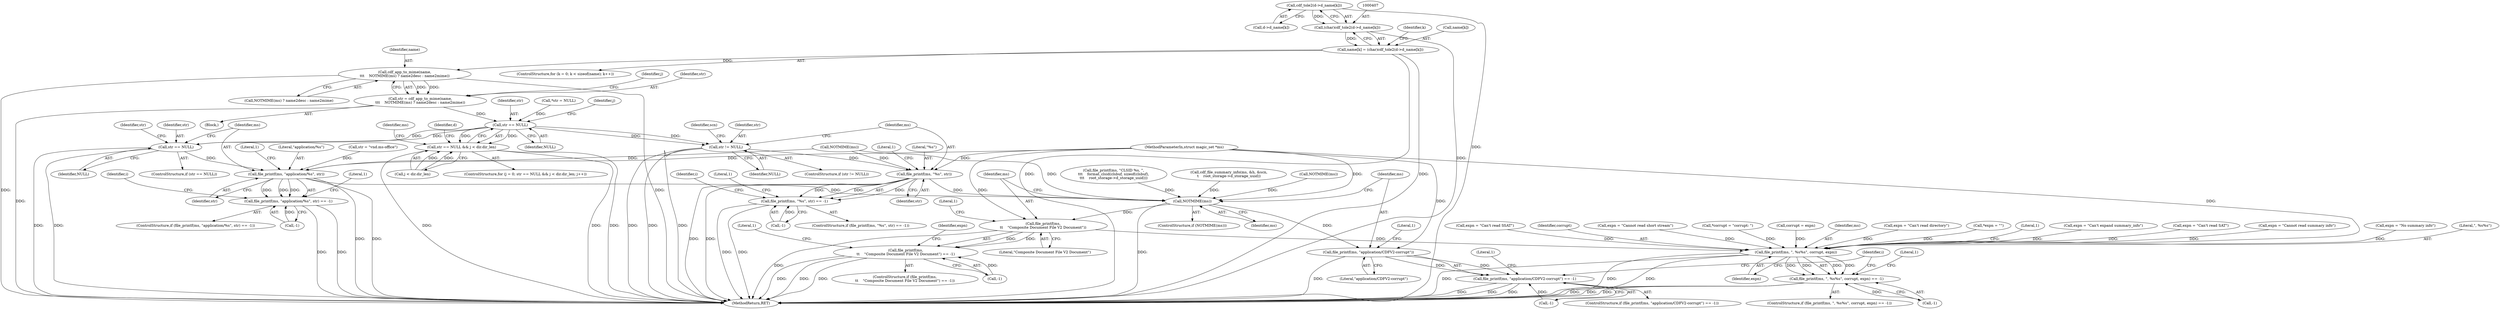 digraph "0_file_6d209c1c489457397a5763bca4b28e43aac90391_2@pointer" {
"1000408" [label="(Call,cdf_tole2(d->d_name[k]))"];
"1000406" [label="(Call,(char)cdf_tole2(d->d_name[k]))"];
"1000402" [label="(Call,name[k] = (char)cdf_tole2(d->d_name[k]))"];
"1000416" [label="(Call,cdf_app_to_mime(name,\n\t\t\t    NOTMIME(ms) ? name2desc : name2mime))"];
"1000414" [label="(Call,str = cdf_app_to_mime(name,\n\t\t\t    NOTMIME(ms) ? name2desc : name2mime))"];
"1000373" [label="(Call,str == NULL)"];
"1000372" [label="(Call,str == NULL && j < dir.dir_len)"];
"1000428" [label="(Call,str != NULL)"];
"1000434" [label="(Call,file_printf(ms, \"%s\", str))"];
"1000433" [label="(Call,file_printf(ms, \"%s\", str) == -1)"];
"1000501" [label="(Call,NOTMIME(ms))"];
"1000506" [label="(Call,file_printf(ms,\n\t\t    \"Composite Document File V2 Document\"))"];
"1000505" [label="(Call,file_printf(ms,\n\t\t    \"Composite Document File V2 Document\") == -1)"];
"1000519" [label="(Call,file_printf(ms, \", %s%s\", corrupt, expn))"];
"1000518" [label="(Call,file_printf(ms, \", %s%s\", corrupt, expn) == -1)"];
"1000533" [label="(Call,file_printf(ms, \"application/CDFV2-corrupt\"))"];
"1000532" [label="(Call,file_printf(ms, \"application/CDFV2-corrupt\") == -1)"];
"1000449" [label="(Call,str == NULL)"];
"1000457" [label="(Call,file_printf(ms, \"application/%s\", str))"];
"1000456" [label="(Call,file_printf(ms, \"application/%s\", str) == -1)"];
"1000516" [label="(Identifier,expn)"];
"1000401" [label="(Identifier,k)"];
"1000506" [label="(Call,file_printf(ms,\n\t\t    \"Composite Document File V2 Document\"))"];
"1000425" [label="(Identifier,ms)"];
"1000430" [label="(Identifier,NULL)"];
"1000173" [label="(Call,expn = \"Can't read SAT\")"];
"1000504" [label="(ControlStructure,if (file_printf(ms,\n\t\t    \"Composite Document File V2 Document\") == -1))"];
"1000329" [label="(Call,expn = \"Cannot read summary info\")"];
"1000444" [label="(Identifier,i)"];
"1000456" [label="(Call,file_printf(ms, \"application/%s\", str) == -1)"];
"1000279" [label="(Call,file_printf(ms, \"CLSID %s, \",\n\t\t\t    format_clsid(clsbuf, sizeof(clsbuf),\n\t\t\t    root_storage->d_storage_uuid)))"];
"1000534" [label="(Identifier,ms)"];
"1000507" [label="(Identifier,ms)"];
"1000467" [label="(Identifier,i)"];
"1000428" [label="(Call,str != NULL)"];
"1000528" [label="(Literal,1)"];
"1000433" [label="(Call,file_printf(ms, \"%s\", str) == -1)"];
"1000324" [label="(Call,expn = \"No summary info\")"];
"1000402" [label="(Call,name[k] = (char)cdf_tole2(d->d_name[k]))"];
"1000377" [label="(Identifier,j)"];
"1000374" [label="(Identifier,str)"];
"1000376" [label="(Call,j < dir.dir_len)"];
"1000536" [label="(Call,-1)"];
"1000451" [label="(Identifier,NULL)"];
"1000535" [label="(Literal,\"application/CDFV2-corrupt\")"];
"1000406" [label="(Call,(char)cdf_tole2(d->d_name[k]))"];
"1000373" [label="(Call,str == NULL)"];
"1000385" [label="(Identifier,d)"];
"1000432" [label="(ControlStructure,if (file_printf(ms, \"%s\", str) == -1))"];
"1000448" [label="(ControlStructure,if (str == NULL))"];
"1000450" [label="(Identifier,str)"];
"1000519" [label="(Call,file_printf(ms, \", %s%s\", corrupt, expn))"];
"1000523" [label="(Identifier,expn)"];
"1000517" [label="(ControlStructure,if (file_printf(ms, \", %s%s\", corrupt, expn) == -1))"];
"1000540" [label="(Literal,1)"];
"1000510" [label="(Literal,1)"];
"1000531" [label="(ControlStructure,if (file_printf(ms, \"application/CDFV2-corrupt\") == -1))"];
"1000461" [label="(Call,-1)"];
"1000417" [label="(Identifier,name)"];
"1000418" [label="(Call,NOTMIME(ms) ? name2desc : name2mime)"];
"1000382" [label="(Identifier,j)"];
"1000513" [label="(Literal,1)"];
"1000459" [label="(Literal,\"application/%s\")"];
"1000427" [label="(ControlStructure,if (str != NULL))"];
"1000449" [label="(Call,str == NULL)"];
"1000521" [label="(Literal,\", %s%s\")"];
"1000415" [label="(Identifier,str)"];
"1000457" [label="(Call,file_printf(ms, \"application/%s\", str))"];
"1000452" [label="(Call,str = \"vnd.ms-office\")"];
"1000502" [label="(Identifier,ms)"];
"1000508" [label="(Literal,\"Composite Document File V2 Document\")"];
"1000453" [label="(Identifier,str)"];
"1000436" [label="(Literal,\"%s\")"];
"1000533" [label="(Call,file_printf(ms, \"application/CDFV2-corrupt\"))"];
"1000532" [label="(Call,file_printf(ms, \"application/CDFV2-corrupt\") == -1)"];
"1000435" [label="(Identifier,ms)"];
"1000442" [label="(Literal,1)"];
"1000546" [label="(MethodReturn,RET)"];
"1000392" [label="(ControlStructure,for (k = 0; k < sizeof(name); k++))"];
"1000439" [label="(Literal,1)"];
"1000408" [label="(Call,cdf_tole2(d->d_name[k]))"];
"1000403" [label="(Call,name[k])"];
"1000460" [label="(Identifier,str)"];
"1000524" [label="(Call,-1)"];
"1000409" [label="(Call,d->d_name[k])"];
"1000414" [label="(Call,str = cdf_app_to_mime(name,\n\t\t\t    NOTMIME(ms) ? name2desc : name2mime))"];
"1000200" [label="(Call,expn = \"Can't read SSAT\")"];
"1000501" [label="(Call,NOTMIME(ms))"];
"1000383" [label="(Block,)"];
"1000424" [label="(Call,NOTMIME(ms))"];
"1000438" [label="(Call,-1)"];
"1000522" [label="(Identifier,corrupt)"];
"1000252" [label="(Call,expn = \"Cannot read short stream\")"];
"1000458" [label="(Identifier,ms)"];
"1000462" [label="(Literal,1)"];
"1000518" [label="(Call,file_printf(ms, \", %s%s\", corrupt, expn) == -1)"];
"1000542" [label="(Identifier,i)"];
"1000509" [label="(Call,-1)"];
"1000465" [label="(Literal,1)"];
"1000119" [label="(Call,*corrupt = \"corrupt: \")"];
"1000321" [label="(Call,corrupt = expn)"];
"1000429" [label="(Identifier,str)"];
"1000372" [label="(Call,str == NULL && j < dir.dir_len)"];
"1000437" [label="(Identifier,str)"];
"1000537" [label="(Literal,1)"];
"1000520" [label="(Identifier,ms)"];
"1000342" [label="(Call,cdf_file_summary_info(ms, &h, &scn,\n\t    root_storage->d_storage_uuid))"];
"1000101" [label="(MethodParameterIn,struct magic_set *ms)"];
"1000368" [label="(ControlStructure,for (j = 0; str == NULL && j < dir.dir_len; j++))"];
"1000375" [label="(Identifier,NULL)"];
"1000434" [label="(Call,file_printf(ms, \"%s\", str))"];
"1000227" [label="(Call,expn = \"Can't read directory\")"];
"1000416" [label="(Call,cdf_app_to_mime(name,\n\t\t\t    NOTMIME(ms) ? name2desc : name2mime))"];
"1000361" [label="(Call,*str = NULL)"];
"1000505" [label="(Call,file_printf(ms,\n\t\t    \"Composite Document File V2 Document\") == -1)"];
"1000500" [label="(ControlStructure,if (NOTMIME(ms)))"];
"1000471" [label="(Identifier,scn)"];
"1000273" [label="(Call,NOTMIME(ms))"];
"1000115" [label="(Call,*expn = \"\")"];
"1000525" [label="(Literal,1)"];
"1000455" [label="(ControlStructure,if (file_printf(ms, \"application/%s\", str) == -1))"];
"1000352" [label="(Call,expn = \"Can't expand summary_info\")"];
"1000408" -> "1000406"  [label="AST: "];
"1000408" -> "1000409"  [label="CFG: "];
"1000409" -> "1000408"  [label="AST: "];
"1000406" -> "1000408"  [label="CFG: "];
"1000408" -> "1000546"  [label="DDG: "];
"1000408" -> "1000406"  [label="DDG: "];
"1000406" -> "1000402"  [label="AST: "];
"1000407" -> "1000406"  [label="AST: "];
"1000402" -> "1000406"  [label="CFG: "];
"1000406" -> "1000546"  [label="DDG: "];
"1000406" -> "1000402"  [label="DDG: "];
"1000402" -> "1000392"  [label="AST: "];
"1000403" -> "1000402"  [label="AST: "];
"1000401" -> "1000402"  [label="CFG: "];
"1000402" -> "1000546"  [label="DDG: "];
"1000402" -> "1000546"  [label="DDG: "];
"1000402" -> "1000416"  [label="DDG: "];
"1000416" -> "1000414"  [label="AST: "];
"1000416" -> "1000418"  [label="CFG: "];
"1000417" -> "1000416"  [label="AST: "];
"1000418" -> "1000416"  [label="AST: "];
"1000414" -> "1000416"  [label="CFG: "];
"1000416" -> "1000546"  [label="DDG: "];
"1000416" -> "1000546"  [label="DDG: "];
"1000416" -> "1000414"  [label="DDG: "];
"1000416" -> "1000414"  [label="DDG: "];
"1000414" -> "1000383"  [label="AST: "];
"1000415" -> "1000414"  [label="AST: "];
"1000382" -> "1000414"  [label="CFG: "];
"1000414" -> "1000546"  [label="DDG: "];
"1000414" -> "1000373"  [label="DDG: "];
"1000373" -> "1000372"  [label="AST: "];
"1000373" -> "1000375"  [label="CFG: "];
"1000374" -> "1000373"  [label="AST: "];
"1000375" -> "1000373"  [label="AST: "];
"1000377" -> "1000373"  [label="CFG: "];
"1000372" -> "1000373"  [label="CFG: "];
"1000373" -> "1000372"  [label="DDG: "];
"1000373" -> "1000372"  [label="DDG: "];
"1000361" -> "1000373"  [label="DDG: "];
"1000373" -> "1000428"  [label="DDG: "];
"1000373" -> "1000428"  [label="DDG: "];
"1000373" -> "1000449"  [label="DDG: "];
"1000373" -> "1000449"  [label="DDG: "];
"1000372" -> "1000368"  [label="AST: "];
"1000372" -> "1000376"  [label="CFG: "];
"1000376" -> "1000372"  [label="AST: "];
"1000385" -> "1000372"  [label="CFG: "];
"1000425" -> "1000372"  [label="CFG: "];
"1000372" -> "1000546"  [label="DDG: "];
"1000372" -> "1000546"  [label="DDG: "];
"1000372" -> "1000546"  [label="DDG: "];
"1000376" -> "1000372"  [label="DDG: "];
"1000376" -> "1000372"  [label="DDG: "];
"1000428" -> "1000427"  [label="AST: "];
"1000428" -> "1000430"  [label="CFG: "];
"1000429" -> "1000428"  [label="AST: "];
"1000430" -> "1000428"  [label="AST: "];
"1000435" -> "1000428"  [label="CFG: "];
"1000471" -> "1000428"  [label="CFG: "];
"1000428" -> "1000546"  [label="DDG: "];
"1000428" -> "1000546"  [label="DDG: "];
"1000428" -> "1000546"  [label="DDG: "];
"1000428" -> "1000434"  [label="DDG: "];
"1000434" -> "1000433"  [label="AST: "];
"1000434" -> "1000437"  [label="CFG: "];
"1000435" -> "1000434"  [label="AST: "];
"1000436" -> "1000434"  [label="AST: "];
"1000437" -> "1000434"  [label="AST: "];
"1000439" -> "1000434"  [label="CFG: "];
"1000434" -> "1000546"  [label="DDG: "];
"1000434" -> "1000546"  [label="DDG: "];
"1000434" -> "1000433"  [label="DDG: "];
"1000434" -> "1000433"  [label="DDG: "];
"1000434" -> "1000433"  [label="DDG: "];
"1000424" -> "1000434"  [label="DDG: "];
"1000101" -> "1000434"  [label="DDG: "];
"1000434" -> "1000501"  [label="DDG: "];
"1000433" -> "1000432"  [label="AST: "];
"1000433" -> "1000438"  [label="CFG: "];
"1000438" -> "1000433"  [label="AST: "];
"1000442" -> "1000433"  [label="CFG: "];
"1000444" -> "1000433"  [label="CFG: "];
"1000433" -> "1000546"  [label="DDG: "];
"1000433" -> "1000546"  [label="DDG: "];
"1000438" -> "1000433"  [label="DDG: "];
"1000501" -> "1000500"  [label="AST: "];
"1000501" -> "1000502"  [label="CFG: "];
"1000502" -> "1000501"  [label="AST: "];
"1000507" -> "1000501"  [label="CFG: "];
"1000534" -> "1000501"  [label="CFG: "];
"1000501" -> "1000546"  [label="DDG: "];
"1000273" -> "1000501"  [label="DDG: "];
"1000424" -> "1000501"  [label="DDG: "];
"1000457" -> "1000501"  [label="DDG: "];
"1000342" -> "1000501"  [label="DDG: "];
"1000279" -> "1000501"  [label="DDG: "];
"1000101" -> "1000501"  [label="DDG: "];
"1000501" -> "1000506"  [label="DDG: "];
"1000501" -> "1000533"  [label="DDG: "];
"1000506" -> "1000505"  [label="AST: "];
"1000506" -> "1000508"  [label="CFG: "];
"1000507" -> "1000506"  [label="AST: "];
"1000508" -> "1000506"  [label="AST: "];
"1000510" -> "1000506"  [label="CFG: "];
"1000506" -> "1000546"  [label="DDG: "];
"1000506" -> "1000505"  [label="DDG: "];
"1000506" -> "1000505"  [label="DDG: "];
"1000101" -> "1000506"  [label="DDG: "];
"1000506" -> "1000519"  [label="DDG: "];
"1000505" -> "1000504"  [label="AST: "];
"1000505" -> "1000509"  [label="CFG: "];
"1000509" -> "1000505"  [label="AST: "];
"1000513" -> "1000505"  [label="CFG: "];
"1000516" -> "1000505"  [label="CFG: "];
"1000505" -> "1000546"  [label="DDG: "];
"1000505" -> "1000546"  [label="DDG: "];
"1000505" -> "1000546"  [label="DDG: "];
"1000509" -> "1000505"  [label="DDG: "];
"1000519" -> "1000518"  [label="AST: "];
"1000519" -> "1000523"  [label="CFG: "];
"1000520" -> "1000519"  [label="AST: "];
"1000521" -> "1000519"  [label="AST: "];
"1000522" -> "1000519"  [label="AST: "];
"1000523" -> "1000519"  [label="AST: "];
"1000525" -> "1000519"  [label="CFG: "];
"1000519" -> "1000546"  [label="DDG: "];
"1000519" -> "1000546"  [label="DDG: "];
"1000519" -> "1000546"  [label="DDG: "];
"1000519" -> "1000518"  [label="DDG: "];
"1000519" -> "1000518"  [label="DDG: "];
"1000519" -> "1000518"  [label="DDG: "];
"1000519" -> "1000518"  [label="DDG: "];
"1000101" -> "1000519"  [label="DDG: "];
"1000321" -> "1000519"  [label="DDG: "];
"1000119" -> "1000519"  [label="DDG: "];
"1000200" -> "1000519"  [label="DDG: "];
"1000252" -> "1000519"  [label="DDG: "];
"1000227" -> "1000519"  [label="DDG: "];
"1000352" -> "1000519"  [label="DDG: "];
"1000329" -> "1000519"  [label="DDG: "];
"1000324" -> "1000519"  [label="DDG: "];
"1000115" -> "1000519"  [label="DDG: "];
"1000173" -> "1000519"  [label="DDG: "];
"1000518" -> "1000517"  [label="AST: "];
"1000518" -> "1000524"  [label="CFG: "];
"1000524" -> "1000518"  [label="AST: "];
"1000528" -> "1000518"  [label="CFG: "];
"1000542" -> "1000518"  [label="CFG: "];
"1000518" -> "1000546"  [label="DDG: "];
"1000518" -> "1000546"  [label="DDG: "];
"1000518" -> "1000546"  [label="DDG: "];
"1000524" -> "1000518"  [label="DDG: "];
"1000533" -> "1000532"  [label="AST: "];
"1000533" -> "1000535"  [label="CFG: "];
"1000534" -> "1000533"  [label="AST: "];
"1000535" -> "1000533"  [label="AST: "];
"1000537" -> "1000533"  [label="CFG: "];
"1000533" -> "1000546"  [label="DDG: "];
"1000533" -> "1000532"  [label="DDG: "];
"1000533" -> "1000532"  [label="DDG: "];
"1000101" -> "1000533"  [label="DDG: "];
"1000532" -> "1000531"  [label="AST: "];
"1000532" -> "1000536"  [label="CFG: "];
"1000536" -> "1000532"  [label="AST: "];
"1000540" -> "1000532"  [label="CFG: "];
"1000542" -> "1000532"  [label="CFG: "];
"1000532" -> "1000546"  [label="DDG: "];
"1000532" -> "1000546"  [label="DDG: "];
"1000532" -> "1000546"  [label="DDG: "];
"1000536" -> "1000532"  [label="DDG: "];
"1000449" -> "1000448"  [label="AST: "];
"1000449" -> "1000451"  [label="CFG: "];
"1000450" -> "1000449"  [label="AST: "];
"1000451" -> "1000449"  [label="AST: "];
"1000453" -> "1000449"  [label="CFG: "];
"1000458" -> "1000449"  [label="CFG: "];
"1000449" -> "1000546"  [label="DDG: "];
"1000449" -> "1000546"  [label="DDG: "];
"1000449" -> "1000457"  [label="DDG: "];
"1000457" -> "1000456"  [label="AST: "];
"1000457" -> "1000460"  [label="CFG: "];
"1000458" -> "1000457"  [label="AST: "];
"1000459" -> "1000457"  [label="AST: "];
"1000460" -> "1000457"  [label="AST: "];
"1000462" -> "1000457"  [label="CFG: "];
"1000457" -> "1000546"  [label="DDG: "];
"1000457" -> "1000546"  [label="DDG: "];
"1000457" -> "1000456"  [label="DDG: "];
"1000457" -> "1000456"  [label="DDG: "];
"1000457" -> "1000456"  [label="DDG: "];
"1000424" -> "1000457"  [label="DDG: "];
"1000101" -> "1000457"  [label="DDG: "];
"1000452" -> "1000457"  [label="DDG: "];
"1000456" -> "1000455"  [label="AST: "];
"1000456" -> "1000461"  [label="CFG: "];
"1000461" -> "1000456"  [label="AST: "];
"1000465" -> "1000456"  [label="CFG: "];
"1000467" -> "1000456"  [label="CFG: "];
"1000456" -> "1000546"  [label="DDG: "];
"1000456" -> "1000546"  [label="DDG: "];
"1000461" -> "1000456"  [label="DDG: "];
}
